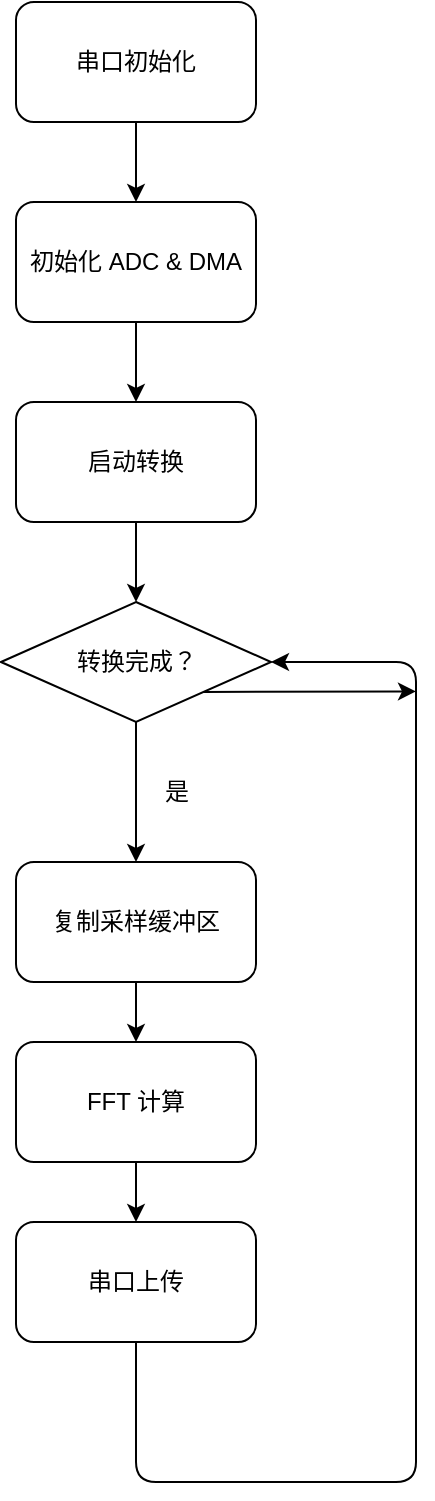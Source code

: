 <mxfile>
    <diagram id="dp6WAUNH9nCwZyBJ7xfS" name="第 1 页">
        <mxGraphModel dx="833" dy="710" grid="1" gridSize="10" guides="1" tooltips="1" connect="1" arrows="1" fold="1" page="0" pageScale="1" pageWidth="827" pageHeight="1169" math="0" shadow="0">
            <root>
                <mxCell id="0"/>
                <mxCell id="1" parent="0"/>
                <mxCell id="4" style="edgeStyle=none;html=1;exitX=0.5;exitY=1;exitDx=0;exitDy=0;entryX=0.5;entryY=0;entryDx=0;entryDy=0;" edge="1" parent="1" source="2" target="3">
                    <mxGeometry relative="1" as="geometry"/>
                </mxCell>
                <mxCell id="2" value="初始化 ADC &amp;amp; DMA" style="rounded=1;whiteSpace=wrap;html=1;" vertex="1" parent="1">
                    <mxGeometry x="230" y="70" width="120" height="60" as="geometry"/>
                </mxCell>
                <mxCell id="6" style="edgeStyle=none;html=1;exitX=0.5;exitY=1;exitDx=0;exitDy=0;entryX=0.5;entryY=0;entryDx=0;entryDy=0;" edge="1" parent="1" source="3">
                    <mxGeometry relative="1" as="geometry">
                        <mxPoint x="290" y="270" as="targetPoint"/>
                    </mxGeometry>
                </mxCell>
                <mxCell id="3" value="启动转换" style="rounded=1;whiteSpace=wrap;html=1;" vertex="1" parent="1">
                    <mxGeometry x="230" y="170" width="120" height="60" as="geometry"/>
                </mxCell>
                <mxCell id="15" style="edgeStyle=none;html=1;exitX=0.5;exitY=1;exitDx=0;exitDy=0;entryX=0.5;entryY=0;entryDx=0;entryDy=0;" edge="1" parent="1" source="7" target="13">
                    <mxGeometry relative="1" as="geometry"/>
                </mxCell>
                <mxCell id="16" style="edgeStyle=none;html=1;exitX=1;exitY=1;exitDx=0;exitDy=0;" edge="1" parent="1" source="7">
                    <mxGeometry relative="1" as="geometry">
                        <mxPoint x="430" y="314.724" as="targetPoint"/>
                    </mxGeometry>
                </mxCell>
                <mxCell id="7" value="转换完成？" style="rhombus;whiteSpace=wrap;html=1;" vertex="1" parent="1">
                    <mxGeometry x="222.5" y="270" width="135" height="60" as="geometry"/>
                </mxCell>
                <mxCell id="10" style="edgeStyle=none;html=1;exitX=0.5;exitY=1;exitDx=0;exitDy=0;entryX=1;entryY=0.5;entryDx=0;entryDy=0;" edge="1" parent="1" source="8" target="7">
                    <mxGeometry relative="1" as="geometry">
                        <Array as="points">
                            <mxPoint x="290" y="710"/>
                            <mxPoint x="330" y="710"/>
                            <mxPoint x="380" y="710"/>
                            <mxPoint x="430" y="710"/>
                            <mxPoint x="430" y="610"/>
                            <mxPoint x="430" y="500"/>
                            <mxPoint x="430" y="300"/>
                        </Array>
                    </mxGeometry>
                </mxCell>
                <mxCell id="8" value="串口上传" style="rounded=1;whiteSpace=wrap;html=1;" vertex="1" parent="1">
                    <mxGeometry x="230" y="580" width="120" height="60" as="geometry"/>
                </mxCell>
                <mxCell id="12" value="是" style="text;html=1;align=center;verticalAlign=middle;resizable=0;points=[];autosize=1;strokeColor=none;fillColor=none;" vertex="1" parent="1">
                    <mxGeometry x="290" y="350" width="40" height="30" as="geometry"/>
                </mxCell>
                <mxCell id="21" style="edgeStyle=none;html=1;exitX=0.5;exitY=1;exitDx=0;exitDy=0;entryX=0.5;entryY=0;entryDx=0;entryDy=0;" edge="1" parent="1" source="13" target="20">
                    <mxGeometry relative="1" as="geometry"/>
                </mxCell>
                <mxCell id="13" value="复制采样缓冲区" style="rounded=1;whiteSpace=wrap;html=1;" vertex="1" parent="1">
                    <mxGeometry x="230" y="400" width="120" height="60" as="geometry"/>
                </mxCell>
                <mxCell id="19" style="edgeStyle=none;html=1;exitX=0.5;exitY=1;exitDx=0;exitDy=0;entryX=0.5;entryY=0;entryDx=0;entryDy=0;" edge="1" parent="1" source="18" target="2">
                    <mxGeometry relative="1" as="geometry"/>
                </mxCell>
                <mxCell id="18" value="串口初始化" style="rounded=1;whiteSpace=wrap;html=1;" vertex="1" parent="1">
                    <mxGeometry x="230" y="-30" width="120" height="60" as="geometry"/>
                </mxCell>
                <mxCell id="22" style="edgeStyle=none;html=1;exitX=0.5;exitY=1;exitDx=0;exitDy=0;entryX=0.5;entryY=0;entryDx=0;entryDy=0;" edge="1" parent="1" source="20" target="8">
                    <mxGeometry relative="1" as="geometry"/>
                </mxCell>
                <mxCell id="20" value="FFT 计算" style="rounded=1;whiteSpace=wrap;html=1;" vertex="1" parent="1">
                    <mxGeometry x="230" y="490" width="120" height="60" as="geometry"/>
                </mxCell>
            </root>
        </mxGraphModel>
    </diagram>
</mxfile>